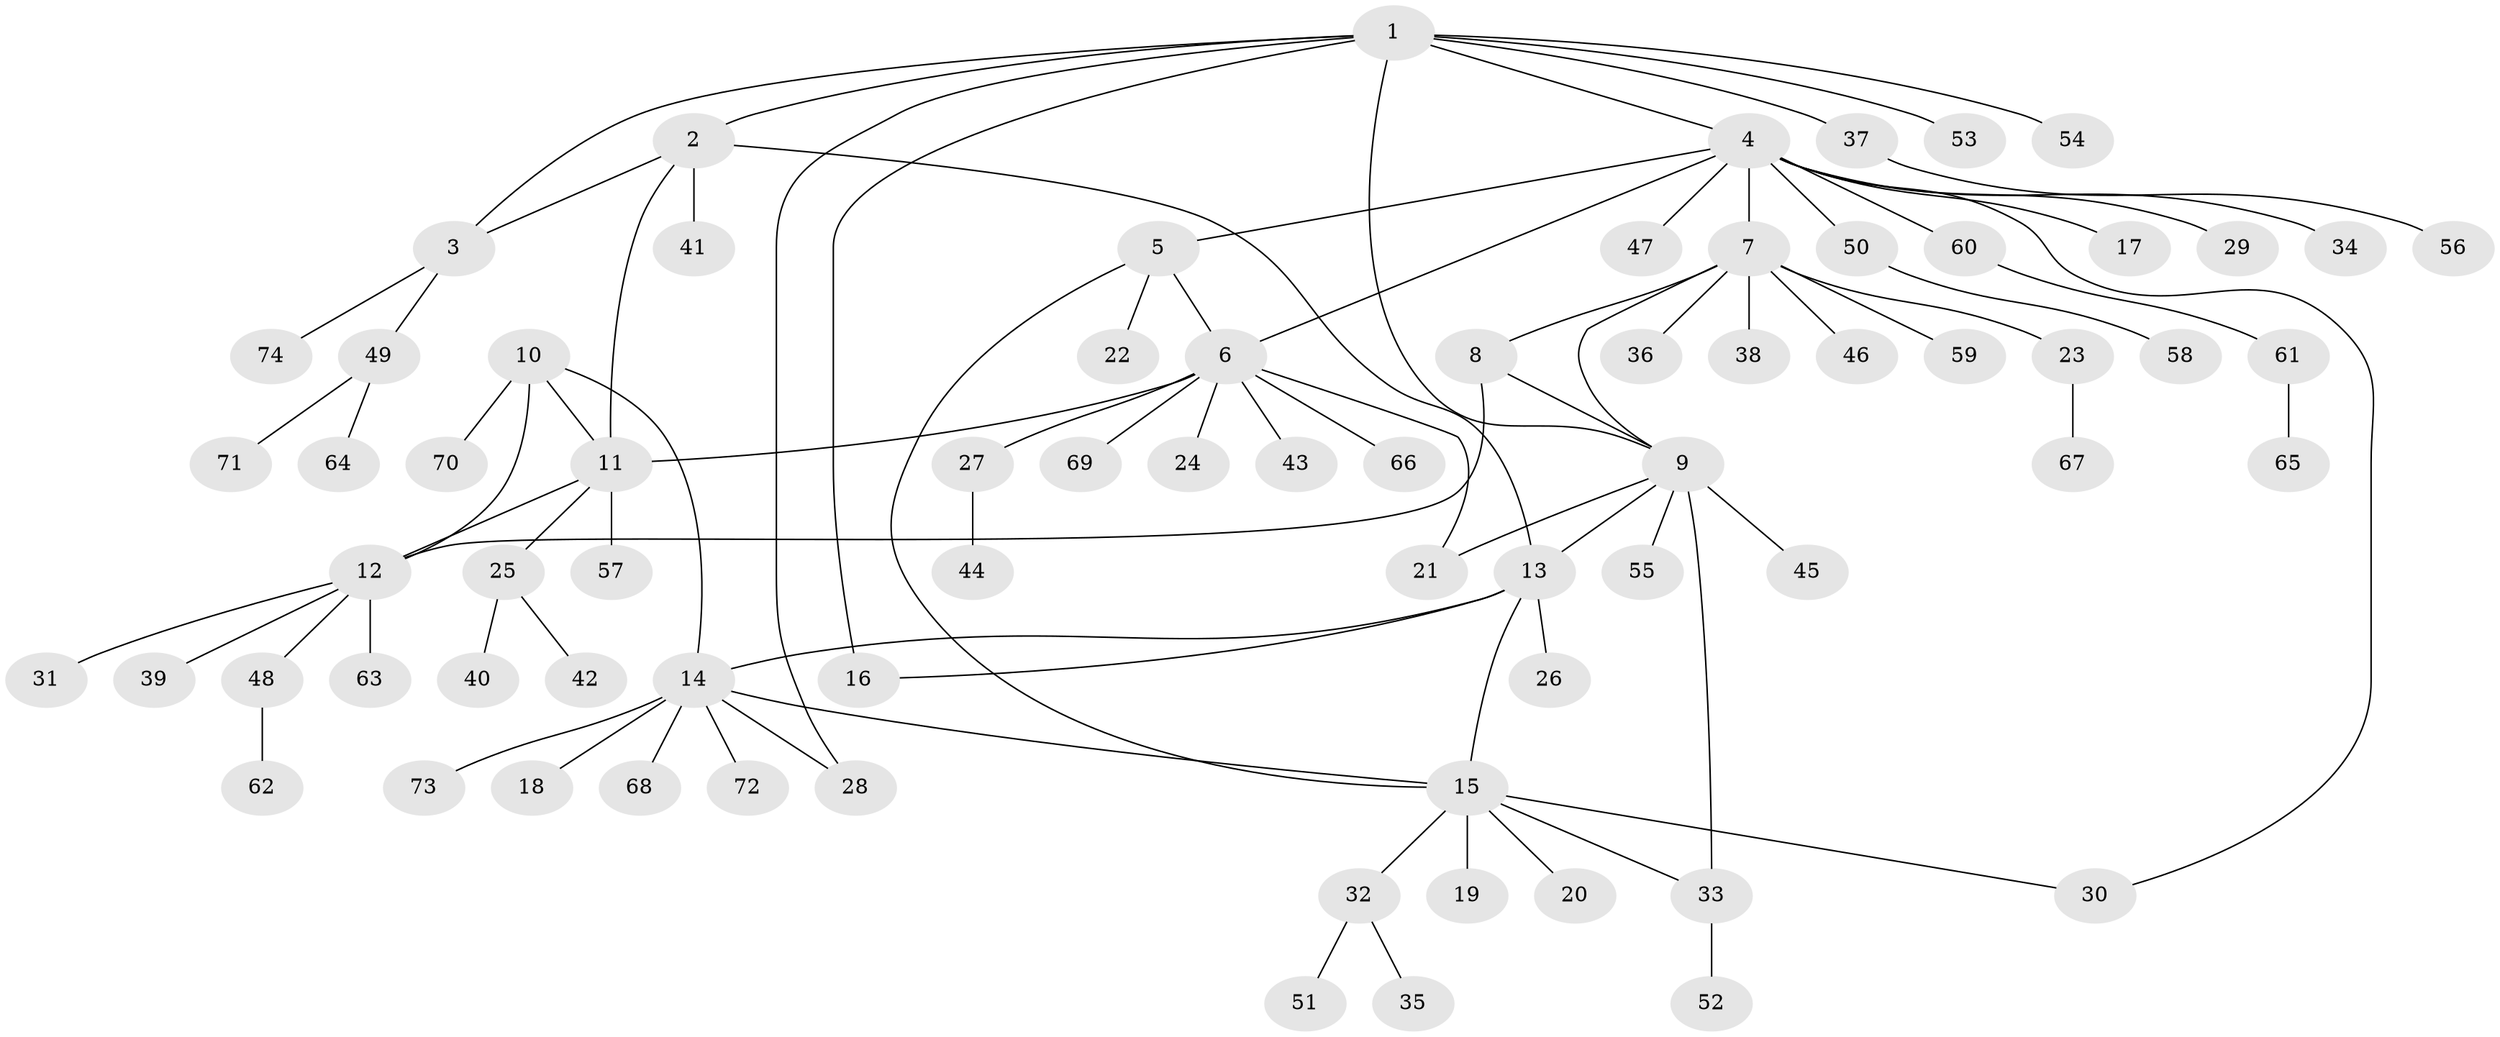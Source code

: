// coarse degree distribution, {7: 0.05454545454545454, 6: 0.07272727272727272, 11: 0.01818181818181818, 3: 0.03636363636363636, 8: 0.03636363636363636, 4: 0.01818181818181818, 5: 0.01818181818181818, 1: 0.6, 2: 0.14545454545454545}
// Generated by graph-tools (version 1.1) at 2025/52/02/27/25 19:52:19]
// undirected, 74 vertices, 89 edges
graph export_dot {
graph [start="1"]
  node [color=gray90,style=filled];
  1;
  2;
  3;
  4;
  5;
  6;
  7;
  8;
  9;
  10;
  11;
  12;
  13;
  14;
  15;
  16;
  17;
  18;
  19;
  20;
  21;
  22;
  23;
  24;
  25;
  26;
  27;
  28;
  29;
  30;
  31;
  32;
  33;
  34;
  35;
  36;
  37;
  38;
  39;
  40;
  41;
  42;
  43;
  44;
  45;
  46;
  47;
  48;
  49;
  50;
  51;
  52;
  53;
  54;
  55;
  56;
  57;
  58;
  59;
  60;
  61;
  62;
  63;
  64;
  65;
  66;
  67;
  68;
  69;
  70;
  71;
  72;
  73;
  74;
  1 -- 2;
  1 -- 3;
  1 -- 4;
  1 -- 9;
  1 -- 16;
  1 -- 28;
  1 -- 37;
  1 -- 53;
  1 -- 54;
  2 -- 3;
  2 -- 11;
  2 -- 13;
  2 -- 41;
  3 -- 49;
  3 -- 74;
  4 -- 5;
  4 -- 6;
  4 -- 7;
  4 -- 17;
  4 -- 29;
  4 -- 30;
  4 -- 34;
  4 -- 47;
  4 -- 50;
  4 -- 60;
  5 -- 6;
  5 -- 15;
  5 -- 22;
  6 -- 11;
  6 -- 21;
  6 -- 24;
  6 -- 27;
  6 -- 43;
  6 -- 66;
  6 -- 69;
  7 -- 8;
  7 -- 9;
  7 -- 23;
  7 -- 36;
  7 -- 38;
  7 -- 46;
  7 -- 59;
  8 -- 9;
  8 -- 12;
  9 -- 13;
  9 -- 21;
  9 -- 33;
  9 -- 45;
  9 -- 55;
  10 -- 11;
  10 -- 12;
  10 -- 14;
  10 -- 70;
  11 -- 12;
  11 -- 25;
  11 -- 57;
  12 -- 31;
  12 -- 39;
  12 -- 48;
  12 -- 63;
  13 -- 14;
  13 -- 15;
  13 -- 16;
  13 -- 26;
  14 -- 15;
  14 -- 18;
  14 -- 28;
  14 -- 68;
  14 -- 72;
  14 -- 73;
  15 -- 19;
  15 -- 20;
  15 -- 30;
  15 -- 32;
  15 -- 33;
  23 -- 67;
  25 -- 40;
  25 -- 42;
  27 -- 44;
  32 -- 35;
  32 -- 51;
  33 -- 52;
  37 -- 56;
  48 -- 62;
  49 -- 64;
  49 -- 71;
  50 -- 58;
  60 -- 61;
  61 -- 65;
}
